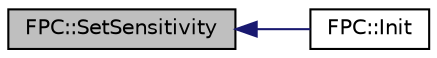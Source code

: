 digraph "FPC::SetSensitivity"
{
  bgcolor="transparent";
  edge [fontname="Helvetica",fontsize="10",labelfontname="Helvetica",labelfontsize="10"];
  node [fontname="Helvetica",fontsize="10",shape=record];
  rankdir="LR";
  Node1 [label="FPC::SetSensitivity",height=0.2,width=0.4,color="black", fillcolor="grey75", style="filled", fontcolor="black"];
  Node1 -> Node2 [dir="back",color="midnightblue",fontsize="10",style="solid",fontname="Helvetica"];
  Node2 [label="FPC::Init",height=0.2,width=0.4,color="black",URL="$classFPC.html#aad65a34f5f04dcb7d9de4314de43a063",tooltip="Initialize default camera position, target, and tilt. "];
}
